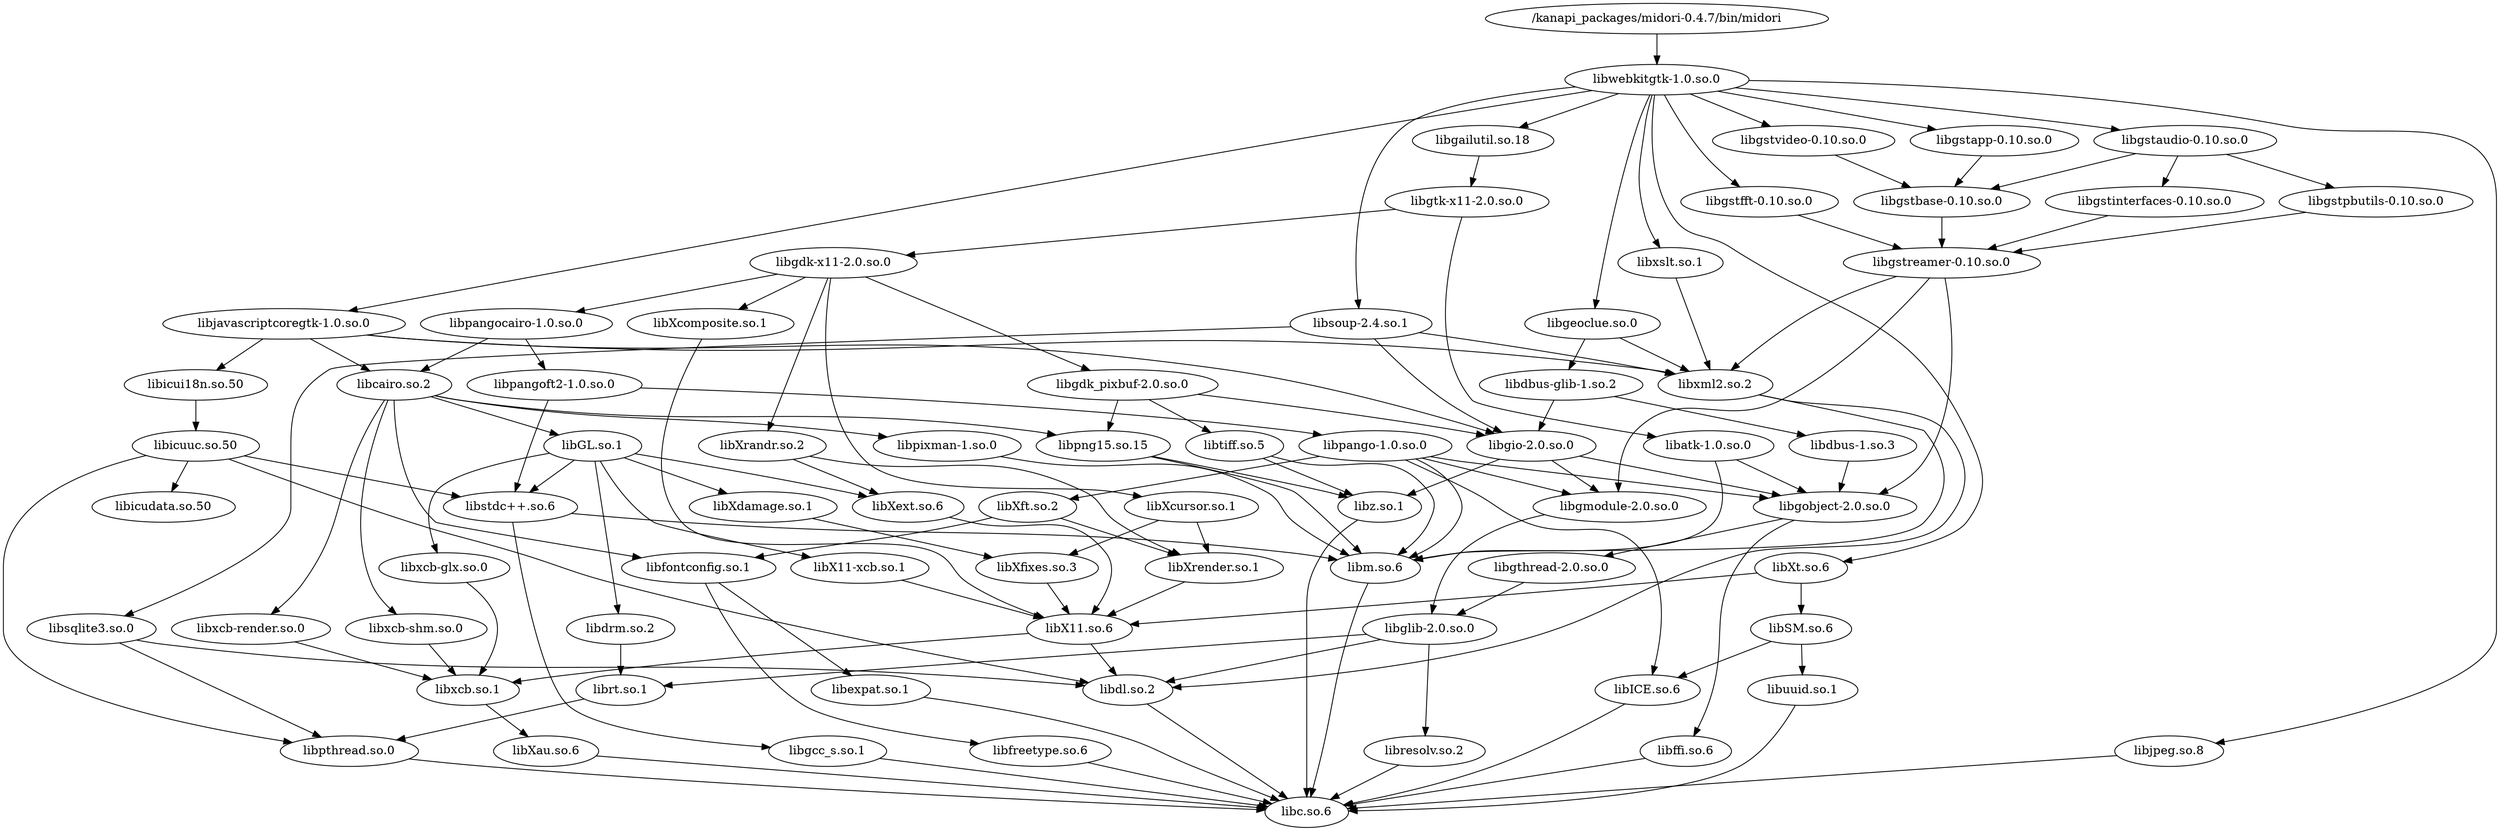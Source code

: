 digraph G {
	graph [layout=dot];
	_kanapi_packages_midori_0_4_7_bin_midori	 [label="/kanapi_packages/midori-0.4.7/bin/midori"];
	libwebkitgtk_1_0_so_0	 [label="libwebkitgtk-1.0.so.0"];
	_kanapi_packages_midori_0_4_7_bin_midori -> libwebkitgtk_1_0_so_0;
	libdl_so_2	 [label="libdl.so.2"];
	libc_so_6	 [label="libc.so.6"];
	libdl_so_2 -> libc_so_6;
	libresolv_so_2	 [label="libresolv.so.2"];
	libresolv_so_2 -> libc_so_6;
	libm_so_6	 [label="libm.so.6"];
	libm_so_6 -> libc_so_6;
	libpthread_so_0	 [label="libpthread.so.0"];
	libpthread_so_0 -> libc_so_6;
	librt_so_1	 [label="librt.so.1"];
	librt_so_1 -> libpthread_so_0;
	libsoup_2_4_so_1	 [label="libsoup-2.4.so.1"];
	libgio_2_0_so_0	 [label="libgio-2.0.so.0"];
	libsoup_2_4_so_1 -> libgio_2_0_so_0;
	libxml2_so_2	 [label="libxml2.so.2"];
	libsoup_2_4_so_1 -> libxml2_so_2;
	libsqlite3_so_0	 [label="libsqlite3.so.0"];
	libsoup_2_4_so_1 -> libsqlite3_so_0;
	libglib_2_0_so_0	 [label="libglib-2.0.so.0"];
	libglib_2_0_so_0 -> librt_so_1;
	libglib_2_0_so_0 -> libdl_so_2;
	libglib_2_0_so_0 -> libresolv_so_2;
	libgobject_2_0_so_0	 [label="libgobject-2.0.so.0"];
	libgthread_2_0_so_0	 [label="libgthread-2.0.so.0"];
	libgobject_2_0_so_0 -> libgthread_2_0_so_0;
	libffi_so_6	 [label="libffi.so.6"];
	libgobject_2_0_so_0 -> libffi_so_6;
	libgmodule_2_0_so_0	 [label="libgmodule-2.0.so.0"];
	libgmodule_2_0_so_0 -> libglib_2_0_so_0;
	libgio_2_0_so_0 -> libgobject_2_0_so_0;
	libgio_2_0_so_0 -> libgmodule_2_0_so_0;
	libz_so_1	 [label="libz.so.1"];
	libgio_2_0_so_0 -> libz_so_1;
	libgthread_2_0_so_0 -> libglib_2_0_so_0;
	libgtk_x11_2_0_so_0	 [label="libgtk-x11-2.0.so.0"];
	libgdk_x11_2_0_so_0	 [label="libgdk-x11-2.0.so.0"];
	libgtk_x11_2_0_so_0 -> libgdk_x11_2_0_so_0;
	libatk_1_0_so_0	 [label="libatk-1.0.so.0"];
	libgtk_x11_2_0_so_0 -> libatk_1_0_so_0;
	libpangocairo_1_0_so_0	 [label="libpangocairo-1.0.so.0"];
	libgdk_x11_2_0_so_0 -> libpangocairo_1_0_so_0;
	libXrandr_so_2	 [label="libXrandr.so.2"];
	libgdk_x11_2_0_so_0 -> libXrandr_so_2;
	libXcursor_so_1	 [label="libXcursor.so.1"];
	libgdk_x11_2_0_so_0 -> libXcursor_so_1;
	libXcomposite_so_1	 [label="libXcomposite.so.1"];
	libgdk_x11_2_0_so_0 -> libXcomposite_so_1;
	libgdk_pixbuf_2_0_so_0	 [label="libgdk_pixbuf-2.0.so.0"];
	libgdk_x11_2_0_so_0 -> libgdk_pixbuf_2_0_so_0;
	libatk_1_0_so_0 -> libm_so_6;
	libatk_1_0_so_0 -> libgobject_2_0_so_0;
	libpangoft2_1_0_so_0	 [label="libpangoft2-1.0.so.0"];
	libstdc___so_6	 [label="libstdc++.so.6"];
	libpangoft2_1_0_so_0 -> libstdc___so_6;
	libpango_1_0_so_0	 [label="libpango-1.0.so.0"];
	libpangoft2_1_0_so_0 -> libpango_1_0_so_0;
	libcairo_so_2	 [label="libcairo.so.2"];
	libpangocairo_1_0_so_0 -> libcairo_so_2;
	libpangocairo_1_0_so_0 -> libpangoft2_1_0_so_0;
	libtiff_so_5	 [label="libtiff.so.5"];
	libgdk_pixbuf_2_0_so_0 -> libtiff_so_5;
	libgdk_pixbuf_2_0_so_0 -> libgio_2_0_so_0;
	libpng15_so_15	 [label="libpng15.so.15"];
	libgdk_pixbuf_2_0_so_0 -> libpng15_so_15;
	libpixman_1_so_0	 [label="libpixman-1.so.0"];
	libcairo_so_2 -> libpixman_1_so_0;
	libfontconfig_so_1	 [label="libfontconfig.so.1"];
	libcairo_so_2 -> libfontconfig_so_1;
	libcairo_so_2 -> libpng15_so_15;
	libxcb_shm_so_0	 [label="libxcb-shm.so.0"];
	libcairo_so_2 -> libxcb_shm_so_0;
	libxcb_render_so_0	 [label="libxcb-render.so.0"];
	libcairo_so_2 -> libxcb_render_so_0;
	libGL_so_1	 [label="libGL.so.1"];
	libcairo_so_2 -> libGL_so_1;
	libpango_1_0_so_0 -> libm_so_6;
	libICE_so_6	 [label="libICE.so.6"];
	libpango_1_0_so_0 -> libICE_so_6;
	libXft_so_2	 [label="libXft.so.2"];
	libpango_1_0_so_0 -> libXft_so_2;
	libpango_1_0_so_0 -> libgmodule_2_0_so_0;
	libpango_1_0_so_0 -> libgobject_2_0_so_0;
	libfreetype_so_6	 [label="libfreetype.so.6"];
	libfreetype_so_6 -> libc_so_6;
	libfontconfig_so_1 -> libfreetype_so_6;
	libexpat_so_1	 [label="libexpat.so.1"];
	libfontconfig_so_1 -> libexpat_so_1;
	libsqlite3_so_0 -> libpthread_so_0;
	libsqlite3_so_0 -> libdl_so_2;
	libwebkitgtk_1_0_so_0 -> libsoup_2_4_so_1;
	libjavascriptcoregtk_1_0_so_0	 [label="libjavascriptcoregtk-1.0.so.0"];
	libwebkitgtk_1_0_so_0 -> libjavascriptcoregtk_1_0_so_0;
	libgailutil_so_18	 [label="libgailutil.so.18"];
	libwebkitgtk_1_0_so_0 -> libgailutil_so_18;
	libgeoclue_so_0	 [label="libgeoclue.so.0"];
	libwebkitgtk_1_0_so_0 -> libgeoclue_so_0;
	libgstapp_0_10_so_0	 [label="libgstapp-0.10.so.0"];
	libwebkitgtk_1_0_so_0 -> libgstapp_0_10_so_0;
	libgstaudio_0_10_so_0	 [label="libgstaudio-0.10.so.0"];
	libwebkitgtk_1_0_so_0 -> libgstaudio_0_10_so_0;
	libgstfft_0_10_so_0	 [label="libgstfft-0.10.so.0"];
	libwebkitgtk_1_0_so_0 -> libgstfft_0_10_so_0;
	libgstvideo_0_10_so_0	 [label="libgstvideo-0.10.so.0"];
	libwebkitgtk_1_0_so_0 -> libgstvideo_0_10_so_0;
	libjpeg_so_8	 [label="libjpeg.so.8"];
	libwebkitgtk_1_0_so_0 -> libjpeg_so_8;
	libxslt_so_1	 [label="libxslt.so.1"];
	libwebkitgtk_1_0_so_0 -> libxslt_so_1;
	libXt_so_6	 [label="libXt.so.6"];
	libwebkitgtk_1_0_so_0 -> libXt_so_6;
	libjavascriptcoregtk_1_0_so_0 -> libxml2_so_2;
	libjavascriptcoregtk_1_0_so_0 -> libcairo_so_2;
	libicui18n_so_50	 [label="libicui18n.so.50"];
	libjavascriptcoregtk_1_0_so_0 -> libicui18n_so_50;
	libjavascriptcoregtk_1_0_so_0 -> libgio_2_0_so_0;
	libxml2_so_2 -> libdl_so_2;
	libxml2_so_2 -> libm_so_6;
	libX11_so_6	 [label="libX11.so.6"];
	libxcb_so_1	 [label="libxcb.so.1"];
	libX11_so_6 -> libxcb_so_1;
	libX11_so_6 -> libdl_so_2;
	libffi_so_6 -> libc_so_6;
	libz_so_1 -> libc_so_6;
	libxcb_glx_so_0	 [label="libxcb-glx.so.0"];
	libxcb_glx_so_0 -> libxcb_so_1;
	libXext_so_6	 [label="libXext.so.6"];
	libXrandr_so_2 -> libXext_so_6;
	libXrender_so_1	 [label="libXrender.so.1"];
	libXrandr_so_2 -> libXrender_so_1;
	libXcursor_so_1 -> libXrender_so_1;
	libXfixes_so_3	 [label="libXfixes.so.3"];
	libXcursor_so_1 -> libXfixes_so_3;
	libstdc___so_6 -> libm_so_6;
	libgcc_s_so_1	 [label="libgcc_s.so.1"];
	libstdc___so_6 -> libgcc_s_so_1;
	libXcomposite_so_1 -> libX11_so_6;
	libXdamage_so_1	 [label="libXdamage.so.1"];
	libXdamage_so_1 -> libXfixes_so_3;
	libdrm_so_2	 [label="libdrm.so.2"];
	libdrm_so_2 -> librt_so_1;
	libXfixes_so_3 -> libX11_so_6;
	libpixman_1_so_0 -> libm_so_6;
	libxcb_shm_so_0 -> libxcb_so_1;
	libX11_xcb_so_1	 [label="libX11-xcb.so.1"];
	libX11_xcb_so_1 -> libX11_so_6;
	libxcb_render_so_0 -> libxcb_so_1;
	libXext_so_6 -> libX11_so_6;
	libGL_so_1 -> libXext_so_6;
	libGL_so_1 -> libXdamage_so_1;
	libGL_so_1 -> libX11_xcb_so_1;
	libGL_so_1 -> libxcb_glx_so_0;
	libGL_so_1 -> libdrm_so_2;
	libGL_so_1 -> libstdc___so_6;
	libtiff_so_5 -> libz_so_1;
	libtiff_so_5 -> libm_so_6;
	libpng15_so_15 -> libz_so_1;
	libpng15_so_15 -> libm_so_6;
	libICE_so_6 -> libc_so_6;
	libXft_so_2 -> libfontconfig_so_1;
	libXft_so_2 -> libXrender_so_1;
	libXrender_so_1 -> libX11_so_6;
	libXau_so_6	 [label="libXau.so.6"];
	libxcb_so_1 -> libXau_so_6;
	libXau_so_6 -> libc_so_6;
	libexpat_so_1 -> libc_so_6;
	libgailutil_so_18 -> libgtk_x11_2_0_so_0;
	libdbus_glib_1_so_2	 [label="libdbus-glib-1.so.2"];
	libgeoclue_so_0 -> libdbus_glib_1_so_2;
	libgeoclue_so_0 -> libxml2_so_2;
	libdbus_1_so_3	 [label="libdbus-1.so.3"];
	libdbus_glib_1_so_2 -> libdbus_1_so_3;
	libdbus_glib_1_so_2 -> libgio_2_0_so_0;
	libdbus_1_so_3 -> libgobject_2_0_so_0;
	libgstbase_0_10_so_0	 [label="libgstbase-0.10.so.0"];
	libgstapp_0_10_so_0 -> libgstbase_0_10_so_0;
	libgstpbutils_0_10_so_0	 [label="libgstpbutils-0.10.so.0"];
	libgstaudio_0_10_so_0 -> libgstpbutils_0_10_so_0;
	libgstinterfaces_0_10_so_0	 [label="libgstinterfaces-0.10.so.0"];
	libgstaudio_0_10_so_0 -> libgstinterfaces_0_10_so_0;
	libgstaudio_0_10_so_0 -> libgstbase_0_10_so_0;
	libgstreamer_0_10_so_0	 [label="libgstreamer-0.10.so.0"];
	libgstfft_0_10_so_0 -> libgstreamer_0_10_so_0;
	libgstpbutils_0_10_so_0 -> libgstreamer_0_10_so_0;
	libgstvideo_0_10_so_0 -> libgstbase_0_10_so_0;
	libgstbase_0_10_so_0 -> libgstreamer_0_10_so_0;
	libgstinterfaces_0_10_so_0 -> libgstreamer_0_10_so_0;
	libgstreamer_0_10_so_0 -> libgobject_2_0_so_0;
	libgstreamer_0_10_so_0 -> libgmodule_2_0_so_0;
	libgstreamer_0_10_so_0 -> libxml2_so_2;
	libjpeg_so_8 -> libc_so_6;
	libxslt_so_1 -> libxml2_so_2;
	libicuuc_so_50	 [label="libicuuc.so.50"];
	libicui18n_so_50 -> libicuuc_so_50;
	libicudata_so_50	 [label="libicudata.so.50"];
	libicuuc_so_50 -> libicudata_so_50;
	libicuuc_so_50 -> libpthread_so_0;
	libicuuc_so_50 -> libdl_so_2;
	libicuuc_so_50 -> libstdc___so_6;
	libSM_so_6	 [label="libSM.so.6"];
	libXt_so_6 -> libSM_so_6;
	libXt_so_6 -> libX11_so_6;
	libgcc_s_so_1 -> libc_so_6;
	libSM_so_6 -> libICE_so_6;
	libuuid_so_1	 [label="libuuid.so.1"];
	libSM_so_6 -> libuuid_so_1;
	libuuid_so_1 -> libc_so_6;
}
